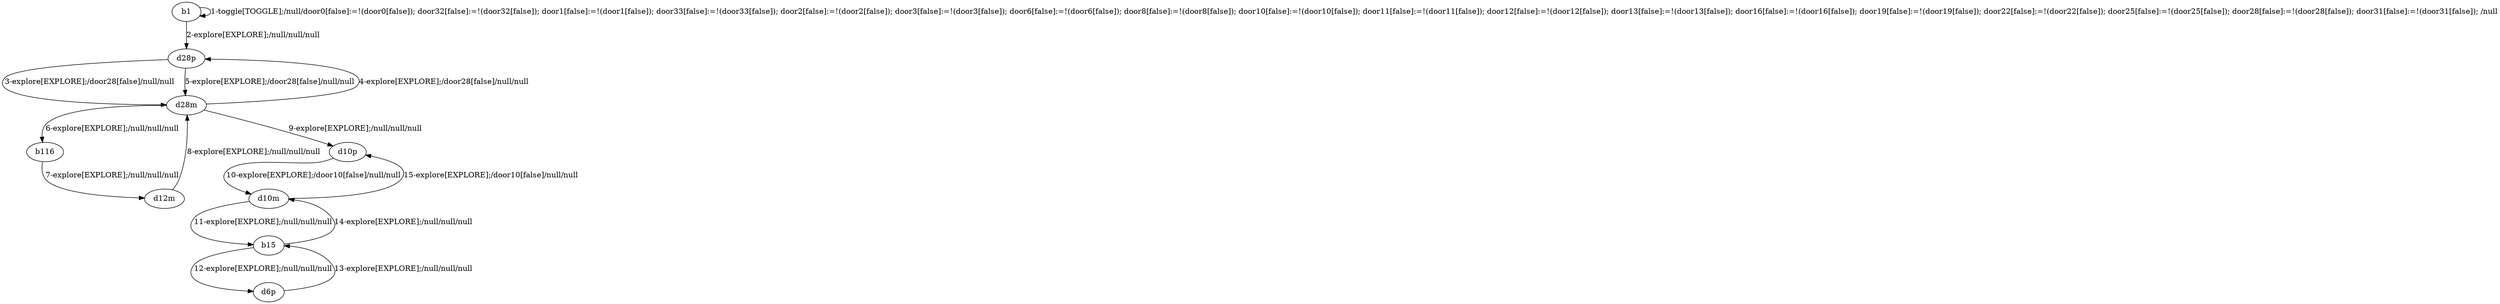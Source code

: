 # Total number of goals covered by this test: 1
# b15 --> d10m

digraph g {
"b1" -> "b1" [label = "1-toggle[TOGGLE];/null/door0[false]:=!(door0[false]); door32[false]:=!(door32[false]); door1[false]:=!(door1[false]); door33[false]:=!(door33[false]); door2[false]:=!(door2[false]); door3[false]:=!(door3[false]); door6[false]:=!(door6[false]); door8[false]:=!(door8[false]); door10[false]:=!(door10[false]); door11[false]:=!(door11[false]); door12[false]:=!(door12[false]); door13[false]:=!(door13[false]); door16[false]:=!(door16[false]); door19[false]:=!(door19[false]); door22[false]:=!(door22[false]); door25[false]:=!(door25[false]); door28[false]:=!(door28[false]); door31[false]:=!(door31[false]); /null"];
"b1" -> "d28p" [label = "2-explore[EXPLORE];/null/null/null"];
"d28p" -> "d28m" [label = "3-explore[EXPLORE];/door28[false]/null/null"];
"d28m" -> "d28p" [label = "4-explore[EXPLORE];/door28[false]/null/null"];
"d28p" -> "d28m" [label = "5-explore[EXPLORE];/door28[false]/null/null"];
"d28m" -> "b116" [label = "6-explore[EXPLORE];/null/null/null"];
"b116" -> "d12m" [label = "7-explore[EXPLORE];/null/null/null"];
"d12m" -> "d28m" [label = "8-explore[EXPLORE];/null/null/null"];
"d28m" -> "d10p" [label = "9-explore[EXPLORE];/null/null/null"];
"d10p" -> "d10m" [label = "10-explore[EXPLORE];/door10[false]/null/null"];
"d10m" -> "b15" [label = "11-explore[EXPLORE];/null/null/null"];
"b15" -> "d6p" [label = "12-explore[EXPLORE];/null/null/null"];
"d6p" -> "b15" [label = "13-explore[EXPLORE];/null/null/null"];
"b15" -> "d10m" [label = "14-explore[EXPLORE];/null/null/null"];
"d10m" -> "d10p" [label = "15-explore[EXPLORE];/door10[false]/null/null"];
}